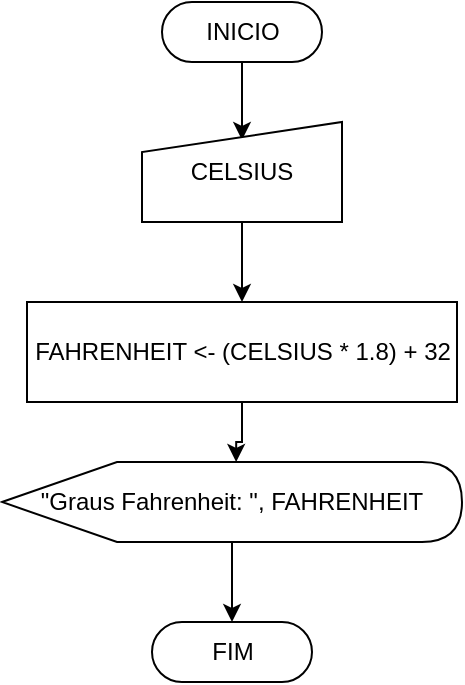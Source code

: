 <mxfile version="14.4.2" type="device"><diagram id="k3oR80xvBkJVC9JSF_u1" name="Página-1"><mxGraphModel dx="868" dy="504" grid="1" gridSize="10" guides="1" tooltips="1" connect="1" arrows="1" fold="1" page="1" pageScale="1" pageWidth="827" pageHeight="1169" math="0" shadow="0"><root><mxCell id="0"/><mxCell id="1" parent="0"/><mxCell id="8Gv6soP_0K2f_qmJNxfc-6" style="edgeStyle=orthogonalEdgeStyle;rounded=0;orthogonalLoop=1;jettySize=auto;html=1;entryX=0.5;entryY=0.18;entryDx=0;entryDy=0;entryPerimeter=0;" edge="1" parent="1" source="8Gv6soP_0K2f_qmJNxfc-1" target="8Gv6soP_0K2f_qmJNxfc-2"><mxGeometry relative="1" as="geometry"/></mxCell><mxCell id="8Gv6soP_0K2f_qmJNxfc-1" value="INICIO" style="html=1;dashed=0;whitespace=wrap;shape=mxgraph.dfd.start" vertex="1" parent="1"><mxGeometry x="105" y="50" width="80" height="30" as="geometry"/></mxCell><mxCell id="8Gv6soP_0K2f_qmJNxfc-7" style="edgeStyle=orthogonalEdgeStyle;rounded=0;orthogonalLoop=1;jettySize=auto;html=1;entryX=0.5;entryY=0;entryDx=0;entryDy=0;" edge="1" parent="1" source="8Gv6soP_0K2f_qmJNxfc-2" target="8Gv6soP_0K2f_qmJNxfc-3"><mxGeometry relative="1" as="geometry"/></mxCell><mxCell id="8Gv6soP_0K2f_qmJNxfc-2" value="CELSIUS" style="shape=manualInput;whiteSpace=wrap;html=1;dashed=0;size=15;" vertex="1" parent="1"><mxGeometry x="95" y="110" width="100" height="50" as="geometry"/></mxCell><mxCell id="8Gv6soP_0K2f_qmJNxfc-8" style="edgeStyle=orthogonalEdgeStyle;rounded=0;orthogonalLoop=1;jettySize=auto;html=1;entryX=0.509;entryY=0;entryDx=0;entryDy=0;entryPerimeter=0;" edge="1" parent="1" source="8Gv6soP_0K2f_qmJNxfc-3" target="8Gv6soP_0K2f_qmJNxfc-4"><mxGeometry relative="1" as="geometry"/></mxCell><mxCell id="8Gv6soP_0K2f_qmJNxfc-3" value="FAHRENHEIT &amp;lt;- (CELSIUS * 1.8) + 32" style="html=1;dashed=0;whitespace=wrap;" vertex="1" parent="1"><mxGeometry x="37.5" y="200" width="215" height="50" as="geometry"/></mxCell><mxCell id="8Gv6soP_0K2f_qmJNxfc-9" style="edgeStyle=orthogonalEdgeStyle;rounded=0;orthogonalLoop=1;jettySize=auto;html=1;entryX=0.5;entryY=0.5;entryDx=0;entryDy=-15;entryPerimeter=0;" edge="1" parent="1" source="8Gv6soP_0K2f_qmJNxfc-4" target="8Gv6soP_0K2f_qmJNxfc-5"><mxGeometry relative="1" as="geometry"/></mxCell><mxCell id="8Gv6soP_0K2f_qmJNxfc-4" value="&quot;Graus Fahrenheit: &quot;, FAHRENHEIT" style="shape=display;whiteSpace=wrap;html=1;" vertex="1" parent="1"><mxGeometry x="25" y="280" width="230" height="40" as="geometry"/></mxCell><mxCell id="8Gv6soP_0K2f_qmJNxfc-5" value="FIM" style="html=1;dashed=0;whitespace=wrap;shape=mxgraph.dfd.start" vertex="1" parent="1"><mxGeometry x="100" y="360" width="80" height="30" as="geometry"/></mxCell></root></mxGraphModel></diagram></mxfile>